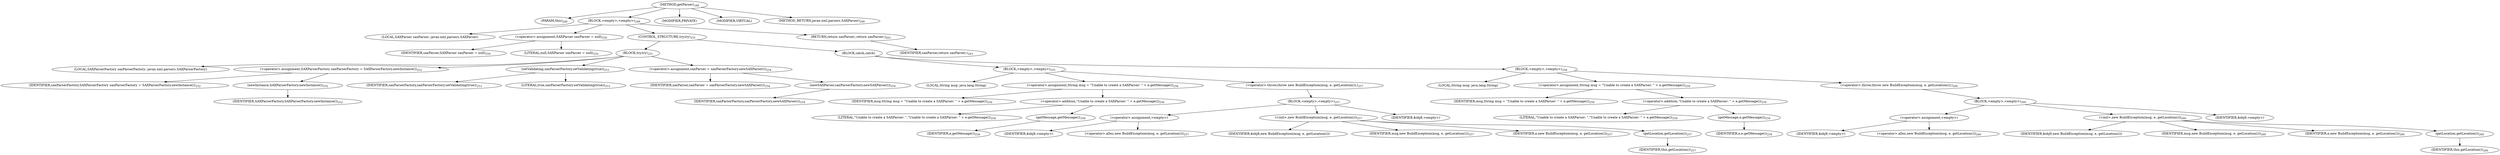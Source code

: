 digraph "getParser" {  
"404" [label = <(METHOD,getParser)<SUB>248</SUB>> ]
"34" [label = <(PARAM,this)<SUB>248</SUB>> ]
"405" [label = <(BLOCK,&lt;empty&gt;,&lt;empty&gt;)<SUB>248</SUB>> ]
"406" [label = <(LOCAL,SAXParser saxParser: javax.xml.parsers.SAXParser)> ]
"407" [label = <(&lt;operator&gt;.assignment,SAXParser saxParser = null)<SUB>250</SUB>> ]
"408" [label = <(IDENTIFIER,saxParser,SAXParser saxParser = null)<SUB>250</SUB>> ]
"409" [label = <(LITERAL,null,SAXParser saxParser = null)<SUB>250</SUB>> ]
"410" [label = <(CONTROL_STRUCTURE,try,try)<SUB>251</SUB>> ]
"411" [label = <(BLOCK,try,try)<SUB>251</SUB>> ]
"412" [label = <(LOCAL,SAXParserFactory saxParserFactory: javax.xml.parsers.SAXParserFactory)> ]
"413" [label = <(&lt;operator&gt;.assignment,SAXParserFactory saxParserFactory = SAXParserFactory.newInstance())<SUB>252</SUB>> ]
"414" [label = <(IDENTIFIER,saxParserFactory,SAXParserFactory saxParserFactory = SAXParserFactory.newInstance())<SUB>252</SUB>> ]
"415" [label = <(newInstance,SAXParserFactory.newInstance())<SUB>252</SUB>> ]
"416" [label = <(IDENTIFIER,SAXParserFactory,SAXParserFactory.newInstance())<SUB>252</SUB>> ]
"417" [label = <(setValidating,saxParserFactory.setValidating(true))<SUB>253</SUB>> ]
"418" [label = <(IDENTIFIER,saxParserFactory,saxParserFactory.setValidating(true))<SUB>253</SUB>> ]
"419" [label = <(LITERAL,true,saxParserFactory.setValidating(true))<SUB>253</SUB>> ]
"420" [label = <(&lt;operator&gt;.assignment,saxParser = saxParserFactory.newSAXParser())<SUB>254</SUB>> ]
"421" [label = <(IDENTIFIER,saxParser,saxParser = saxParserFactory.newSAXParser())<SUB>254</SUB>> ]
"422" [label = <(newSAXParser,saxParserFactory.newSAXParser())<SUB>254</SUB>> ]
"423" [label = <(IDENTIFIER,saxParserFactory,saxParserFactory.newSAXParser())<SUB>254</SUB>> ]
"424" [label = <(BLOCK,catch,catch)> ]
"425" [label = <(BLOCK,&lt;empty&gt;,&lt;empty&gt;)<SUB>255</SUB>> ]
"426" [label = <(LOCAL,String msg: java.lang.String)> ]
"427" [label = <(&lt;operator&gt;.assignment,String msg = &quot;Unable to create a SAXParser: &quot; + e.getMessage())<SUB>256</SUB>> ]
"428" [label = <(IDENTIFIER,msg,String msg = &quot;Unable to create a SAXParser: &quot; + e.getMessage())<SUB>256</SUB>> ]
"429" [label = <(&lt;operator&gt;.addition,&quot;Unable to create a SAXParser: &quot; + e.getMessage())<SUB>256</SUB>> ]
"430" [label = <(LITERAL,&quot;Unable to create a SAXParser: &quot;,&quot;Unable to create a SAXParser: &quot; + e.getMessage())<SUB>256</SUB>> ]
"431" [label = <(getMessage,getMessage())<SUB>256</SUB>> ]
"432" [label = <(IDENTIFIER,e,getMessage())<SUB>256</SUB>> ]
"433" [label = <(&lt;operator&gt;.throw,throw new BuildException(msg, e, getLocation());)<SUB>257</SUB>> ]
"434" [label = <(BLOCK,&lt;empty&gt;,&lt;empty&gt;)<SUB>257</SUB>> ]
"435" [label = <(&lt;operator&gt;.assignment,&lt;empty&gt;)> ]
"436" [label = <(IDENTIFIER,$obj8,&lt;empty&gt;)> ]
"437" [label = <(&lt;operator&gt;.alloc,new BuildException(msg, e, getLocation()))<SUB>257</SUB>> ]
"438" [label = <(&lt;init&gt;,new BuildException(msg, e, getLocation()))<SUB>257</SUB>> ]
"439" [label = <(IDENTIFIER,$obj8,new BuildException(msg, e, getLocation()))> ]
"440" [label = <(IDENTIFIER,msg,new BuildException(msg, e, getLocation()))<SUB>257</SUB>> ]
"441" [label = <(IDENTIFIER,e,new BuildException(msg, e, getLocation()))<SUB>257</SUB>> ]
"442" [label = <(getLocation,getLocation())<SUB>257</SUB>> ]
"33" [label = <(IDENTIFIER,this,getLocation())<SUB>257</SUB>> ]
"443" [label = <(IDENTIFIER,$obj8,&lt;empty&gt;)> ]
"444" [label = <(BLOCK,&lt;empty&gt;,&lt;empty&gt;)<SUB>258</SUB>> ]
"445" [label = <(LOCAL,String msg: java.lang.String)> ]
"446" [label = <(&lt;operator&gt;.assignment,String msg = &quot;Unable to create a SAXParser: &quot; + e.getMessage())<SUB>259</SUB>> ]
"447" [label = <(IDENTIFIER,msg,String msg = &quot;Unable to create a SAXParser: &quot; + e.getMessage())<SUB>259</SUB>> ]
"448" [label = <(&lt;operator&gt;.addition,&quot;Unable to create a SAXParser: &quot; + e.getMessage())<SUB>259</SUB>> ]
"449" [label = <(LITERAL,&quot;Unable to create a SAXParser: &quot;,&quot;Unable to create a SAXParser: &quot; + e.getMessage())<SUB>259</SUB>> ]
"450" [label = <(getMessage,e.getMessage())<SUB>259</SUB>> ]
"451" [label = <(IDENTIFIER,e,e.getMessage())<SUB>259</SUB>> ]
"452" [label = <(&lt;operator&gt;.throw,throw new BuildException(msg, e, getLocation());)<SUB>260</SUB>> ]
"453" [label = <(BLOCK,&lt;empty&gt;,&lt;empty&gt;)<SUB>260</SUB>> ]
"454" [label = <(&lt;operator&gt;.assignment,&lt;empty&gt;)> ]
"455" [label = <(IDENTIFIER,$obj9,&lt;empty&gt;)> ]
"456" [label = <(&lt;operator&gt;.alloc,new BuildException(msg, e, getLocation()))<SUB>260</SUB>> ]
"457" [label = <(&lt;init&gt;,new BuildException(msg, e, getLocation()))<SUB>260</SUB>> ]
"458" [label = <(IDENTIFIER,$obj9,new BuildException(msg, e, getLocation()))> ]
"459" [label = <(IDENTIFIER,msg,new BuildException(msg, e, getLocation()))<SUB>260</SUB>> ]
"460" [label = <(IDENTIFIER,e,new BuildException(msg, e, getLocation()))<SUB>260</SUB>> ]
"461" [label = <(getLocation,getLocation())<SUB>260</SUB>> ]
"35" [label = <(IDENTIFIER,this,getLocation())<SUB>260</SUB>> ]
"462" [label = <(IDENTIFIER,$obj9,&lt;empty&gt;)> ]
"463" [label = <(RETURN,return saxParser;,return saxParser;)<SUB>263</SUB>> ]
"464" [label = <(IDENTIFIER,saxParser,return saxParser;)<SUB>263</SUB>> ]
"465" [label = <(MODIFIER,PRIVATE)> ]
"466" [label = <(MODIFIER,VIRTUAL)> ]
"467" [label = <(METHOD_RETURN,javax.xml.parsers.SAXParser)<SUB>248</SUB>> ]
  "404" -> "34" 
  "404" -> "405" 
  "404" -> "465" 
  "404" -> "466" 
  "404" -> "467" 
  "405" -> "406" 
  "405" -> "407" 
  "405" -> "410" 
  "405" -> "463" 
  "407" -> "408" 
  "407" -> "409" 
  "410" -> "411" 
  "410" -> "424" 
  "411" -> "412" 
  "411" -> "413" 
  "411" -> "417" 
  "411" -> "420" 
  "413" -> "414" 
  "413" -> "415" 
  "415" -> "416" 
  "417" -> "418" 
  "417" -> "419" 
  "420" -> "421" 
  "420" -> "422" 
  "422" -> "423" 
  "424" -> "425" 
  "424" -> "444" 
  "425" -> "426" 
  "425" -> "427" 
  "425" -> "433" 
  "427" -> "428" 
  "427" -> "429" 
  "429" -> "430" 
  "429" -> "431" 
  "431" -> "432" 
  "433" -> "434" 
  "434" -> "435" 
  "434" -> "438" 
  "434" -> "443" 
  "435" -> "436" 
  "435" -> "437" 
  "438" -> "439" 
  "438" -> "440" 
  "438" -> "441" 
  "438" -> "442" 
  "442" -> "33" 
  "444" -> "445" 
  "444" -> "446" 
  "444" -> "452" 
  "446" -> "447" 
  "446" -> "448" 
  "448" -> "449" 
  "448" -> "450" 
  "450" -> "451" 
  "452" -> "453" 
  "453" -> "454" 
  "453" -> "457" 
  "453" -> "462" 
  "454" -> "455" 
  "454" -> "456" 
  "457" -> "458" 
  "457" -> "459" 
  "457" -> "460" 
  "457" -> "461" 
  "461" -> "35" 
  "463" -> "464" 
}
